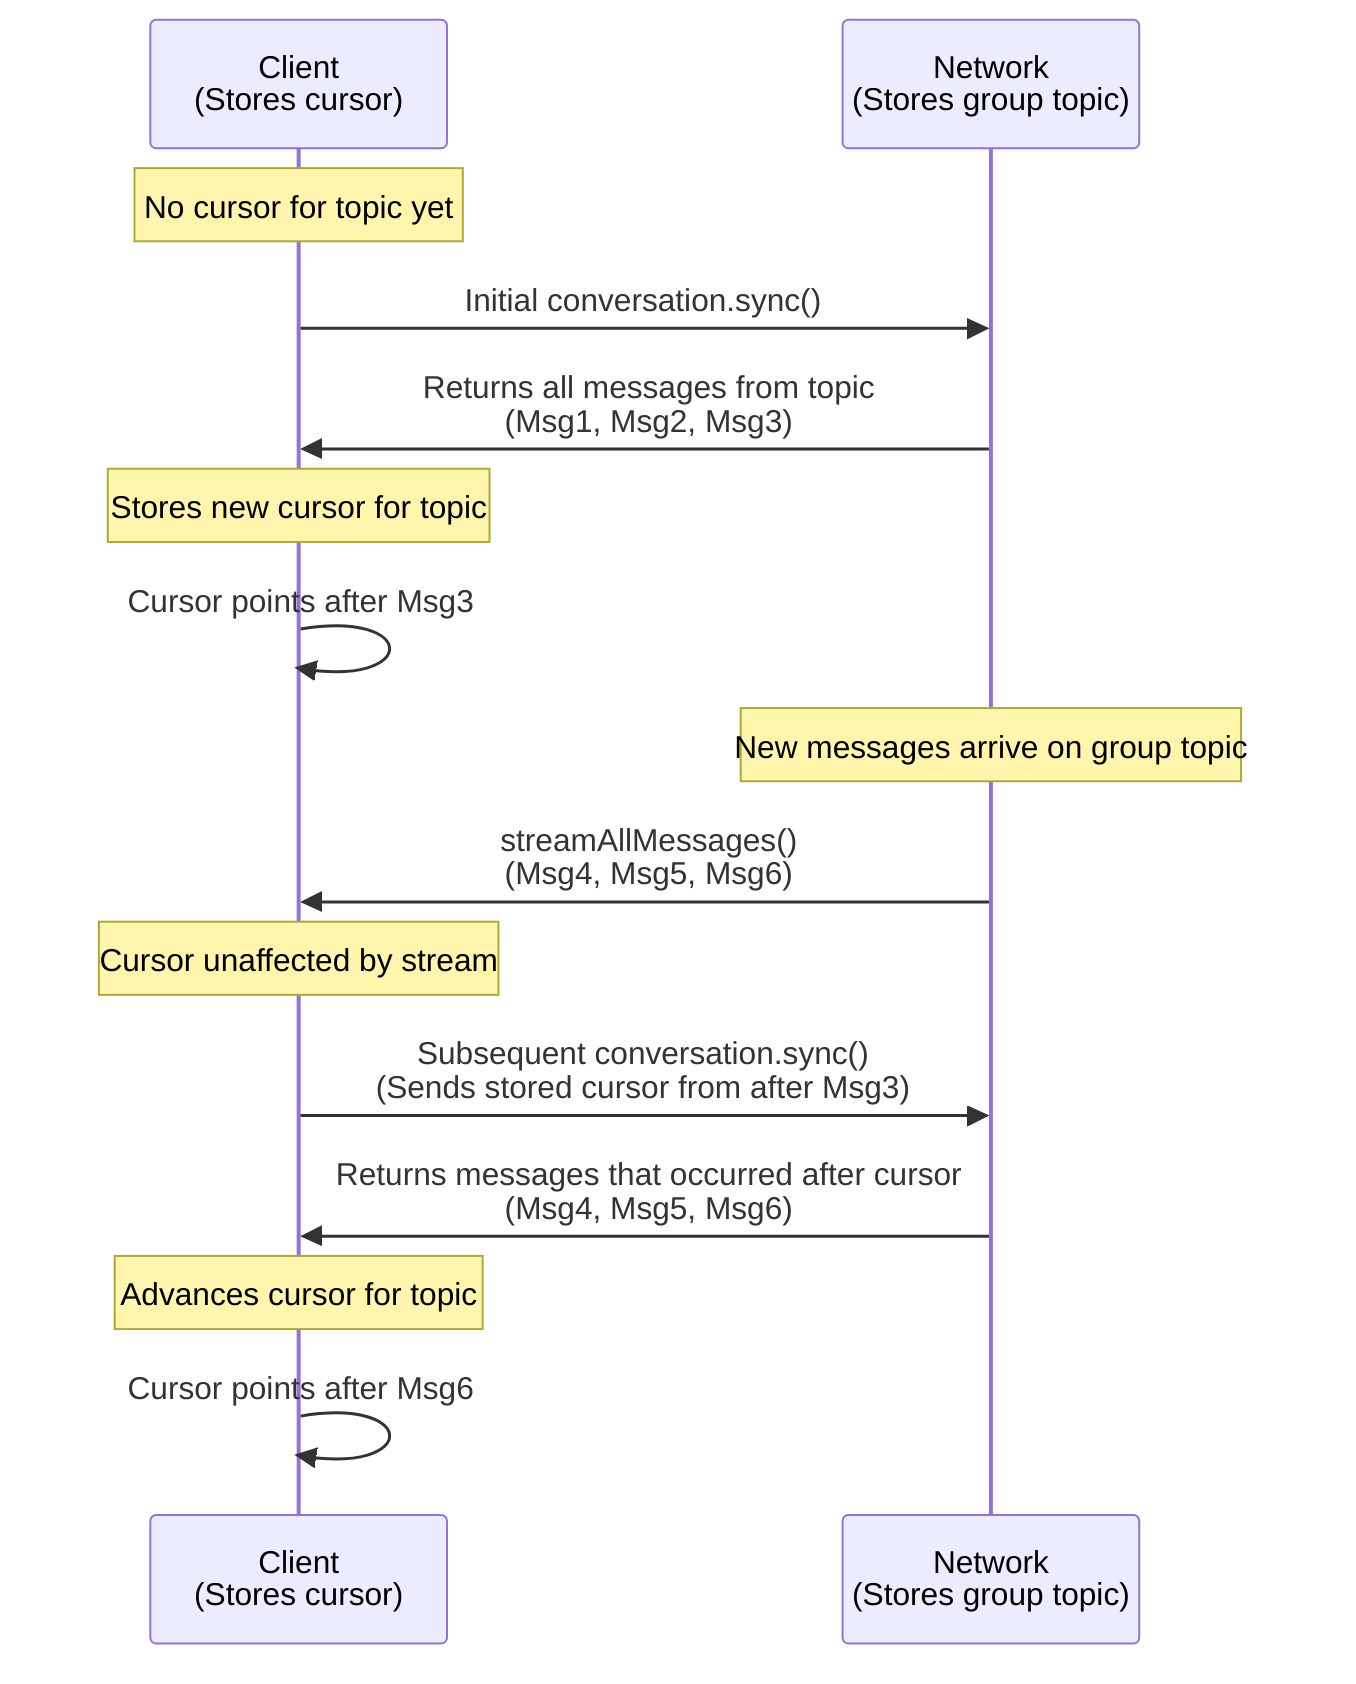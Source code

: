 sequenceDiagram
  participant Client as Client <br> (Stores cursor)
  participant Network as Network <br> (Stores group topic)

  Note over Client: No cursor for topic yet
  Client ->> Network: Initial conversation.sync()
  Network ->> Client: Returns all messages from topic <br> (Msg1, Msg2, Msg3)
  Note over Client: Stores new cursor for topic
  Client ->> Client: Cursor points after Msg3
  Note over Network: New messages arrive on group topic
  Network ->> Client: streamAllMessages() <br> (Msg4, Msg5, Msg6)
  Note over Client: Cursor unaffected by stream
  Client ->> Network: Subsequent conversation.sync() <br> (Sends stored cursor from after Msg3)
  Network ->> Client: Returns messages that occurred after cursor <br> (Msg4, Msg5, Msg6)
  Note over Client: Advances cursor for topic
  Client ->> Client: Cursor points after Msg6